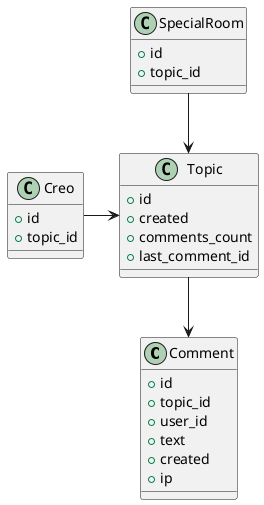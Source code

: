 @startuml

class Comment {
    +id
    +topic_id
    +user_id
    +text
    +created
    +ip
}

class Topic {
    +id
    +created
    +comments_count
    +last_comment_id
}

class Creo {
    +id
    +topic_id
}

class SpecialRoom {
    +id
    +topic_id
}

Creo -> Topic
Topic --> Comment
SpecialRoom --> Topic

@enduml